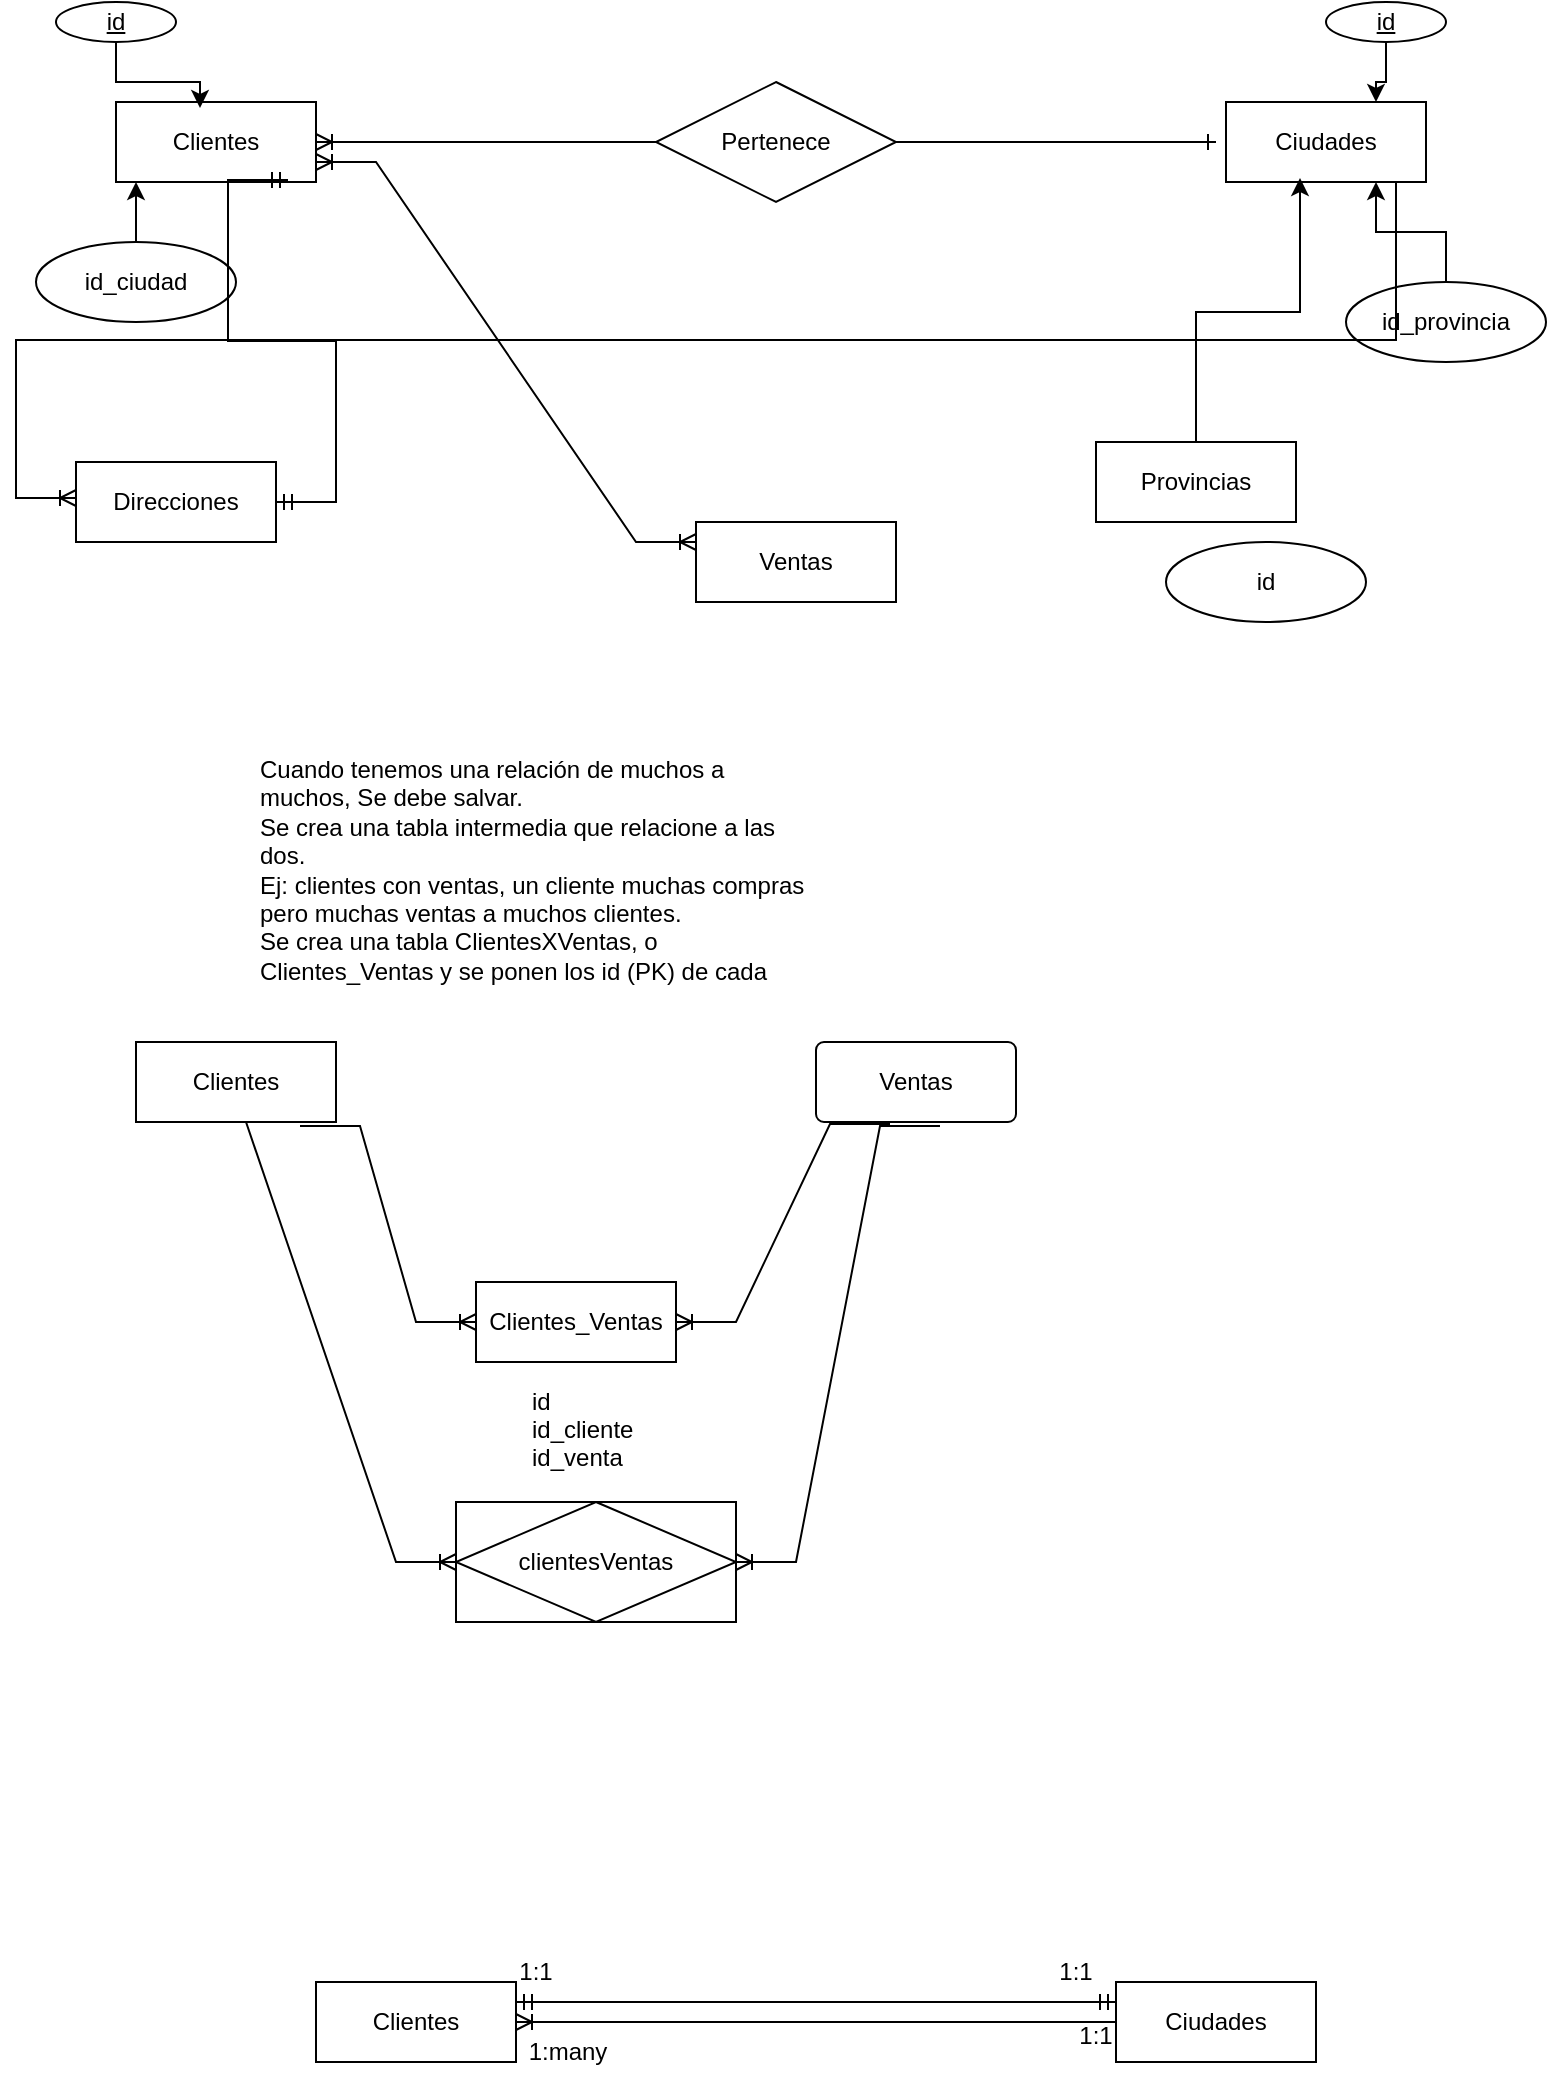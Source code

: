 <mxfile version="24.5.3" type="google">
  <diagram id="R2lEEEUBdFMjLlhIrx00" name="Page-1">
    <mxGraphModel grid="1" page="1" gridSize="10" guides="1" tooltips="1" connect="1" arrows="1" fold="1" pageScale="1" pageWidth="850" pageHeight="1100" math="0" shadow="0" extFonts="Permanent Marker^https://fonts.googleapis.com/css?family=Permanent+Marker">
      <root>
        <mxCell id="0" />
        <mxCell id="1" parent="0" />
        <mxCell id="eCG_tnwl1CViN85THhdX-1" value="&lt;div&gt;Clientes&lt;/div&gt;" style="whiteSpace=wrap;html=1;align=center;" vertex="1" parent="1">
          <mxGeometry x="50" y="-1040" width="100" height="40" as="geometry" />
        </mxCell>
        <mxCell id="eCG_tnwl1CViN85THhdX-2" value="Ciudades" style="whiteSpace=wrap;html=1;align=center;" vertex="1" parent="1">
          <mxGeometry x="605" y="-1040" width="100" height="40" as="geometry" />
        </mxCell>
        <mxCell id="eCG_tnwl1CViN85THhdX-4" value="id" style="ellipse;whiteSpace=wrap;html=1;align=center;fontStyle=4;" vertex="1" parent="1">
          <mxGeometry x="20" y="-1090" width="60" height="20" as="geometry" />
        </mxCell>
        <mxCell id="eCG_tnwl1CViN85THhdX-5" style="edgeStyle=orthogonalEdgeStyle;rounded=0;orthogonalLoop=1;jettySize=auto;html=1;entryX=0.42;entryY=0.075;entryDx=0;entryDy=0;entryPerimeter=0;" edge="1" parent="1" source="eCG_tnwl1CViN85THhdX-4" target="eCG_tnwl1CViN85THhdX-1">
          <mxGeometry relative="1" as="geometry" />
        </mxCell>
        <mxCell id="eCG_tnwl1CViN85THhdX-8" value="id_ciudad" style="ellipse;whiteSpace=wrap;html=1;align=center;" vertex="1" parent="1">
          <mxGeometry x="10" y="-970" width="100" height="40" as="geometry" />
        </mxCell>
        <mxCell id="eCG_tnwl1CViN85THhdX-9" style="edgeStyle=orthogonalEdgeStyle;rounded=0;orthogonalLoop=1;jettySize=auto;html=1;entryX=0.1;entryY=1;entryDx=0;entryDy=0;entryPerimeter=0;" edge="1" parent="1" source="eCG_tnwl1CViN85THhdX-8" target="eCG_tnwl1CViN85THhdX-1">
          <mxGeometry relative="1" as="geometry" />
        </mxCell>
        <mxCell id="eCG_tnwl1CViN85THhdX-13" style="edgeStyle=orthogonalEdgeStyle;rounded=0;orthogonalLoop=1;jettySize=auto;html=1;entryX=0.75;entryY=0;entryDx=0;entryDy=0;" edge="1" parent="1" source="eCG_tnwl1CViN85THhdX-10" target="eCG_tnwl1CViN85THhdX-2">
          <mxGeometry relative="1" as="geometry" />
        </mxCell>
        <mxCell id="eCG_tnwl1CViN85THhdX-10" value="id" style="ellipse;whiteSpace=wrap;html=1;align=center;fontStyle=4;" vertex="1" parent="1">
          <mxGeometry x="655" y="-1090" width="60" height="20" as="geometry" />
        </mxCell>
        <mxCell id="eCG_tnwl1CViN85THhdX-16" style="edgeStyle=orthogonalEdgeStyle;rounded=0;orthogonalLoop=1;jettySize=auto;html=1;entryX=0.75;entryY=1;entryDx=0;entryDy=0;" edge="1" parent="1" source="eCG_tnwl1CViN85THhdX-14" target="eCG_tnwl1CViN85THhdX-2">
          <mxGeometry relative="1" as="geometry" />
        </mxCell>
        <mxCell id="eCG_tnwl1CViN85THhdX-14" value="id_provincia" style="ellipse;whiteSpace=wrap;html=1;align=center;" vertex="1" parent="1">
          <mxGeometry x="665" y="-950" width="100" height="40" as="geometry" />
        </mxCell>
        <mxCell id="eCG_tnwl1CViN85THhdX-17" value="Provincias" style="whiteSpace=wrap;html=1;align=center;" vertex="1" parent="1">
          <mxGeometry x="540" y="-870" width="100" height="40" as="geometry" />
        </mxCell>
        <mxCell id="eCG_tnwl1CViN85THhdX-18" style="edgeStyle=orthogonalEdgeStyle;rounded=0;orthogonalLoop=1;jettySize=auto;html=1;entryX=0.37;entryY=0.95;entryDx=0;entryDy=0;entryPerimeter=0;" edge="1" parent="1" source="eCG_tnwl1CViN85THhdX-17" target="eCG_tnwl1CViN85THhdX-2">
          <mxGeometry relative="1" as="geometry" />
        </mxCell>
        <mxCell id="eCG_tnwl1CViN85THhdX-19" value="id" style="ellipse;whiteSpace=wrap;html=1;align=center;" vertex="1" parent="1">
          <mxGeometry x="575" y="-820" width="100" height="40" as="geometry" />
        </mxCell>
        <mxCell id="eCG_tnwl1CViN85THhdX-20" value="Pertenece" style="shape=rhombus;perimeter=rhombusPerimeter;whiteSpace=wrap;html=1;align=center;" vertex="1" parent="1">
          <mxGeometry x="320" y="-1050" width="120" height="60" as="geometry" />
        </mxCell>
        <mxCell id="eCG_tnwl1CViN85THhdX-21" value="" style="edgeStyle=entityRelationEdgeStyle;fontSize=12;html=1;endArrow=ERone;endFill=1;rounded=0;exitX=1;exitY=0.5;exitDx=0;exitDy=0;" edge="1" parent="1" source="eCG_tnwl1CViN85THhdX-20">
          <mxGeometry width="100" height="100" relative="1" as="geometry">
            <mxPoint x="410" y="-880" as="sourcePoint" />
            <mxPoint x="600" y="-1020" as="targetPoint" />
          </mxGeometry>
        </mxCell>
        <mxCell id="eCG_tnwl1CViN85THhdX-22" value="" style="edgeStyle=entityRelationEdgeStyle;fontSize=12;html=1;endArrow=ERoneToMany;rounded=0;entryX=1;entryY=0.5;entryDx=0;entryDy=0;exitX=0;exitY=0.5;exitDx=0;exitDy=0;" edge="1" parent="1" source="eCG_tnwl1CViN85THhdX-20" target="eCG_tnwl1CViN85THhdX-1">
          <mxGeometry width="100" height="100" relative="1" as="geometry">
            <mxPoint x="400" y="-880" as="sourcePoint" />
            <mxPoint x="500" y="-980" as="targetPoint" />
          </mxGeometry>
        </mxCell>
        <mxCell id="eCG_tnwl1CViN85THhdX-25" value="Direcciones" style="whiteSpace=wrap;html=1;align=center;" vertex="1" parent="1">
          <mxGeometry x="30" y="-860" width="100" height="40" as="geometry" />
        </mxCell>
        <mxCell id="eCG_tnwl1CViN85THhdX-26" value="" style="edgeStyle=entityRelationEdgeStyle;fontSize=12;html=1;endArrow=ERmandOne;startArrow=ERmandOne;rounded=0;entryX=0.86;entryY=0.975;entryDx=0;entryDy=0;entryPerimeter=0;exitX=1;exitY=0.5;exitDx=0;exitDy=0;" edge="1" parent="1" source="eCG_tnwl1CViN85THhdX-25" target="eCG_tnwl1CViN85THhdX-1">
          <mxGeometry width="100" height="100" relative="1" as="geometry">
            <mxPoint x="140" y="-840" as="sourcePoint" />
            <mxPoint x="140" y="-990" as="targetPoint" />
            <Array as="points">
              <mxPoint x="125" y="-1000" />
            </Array>
          </mxGeometry>
        </mxCell>
        <mxCell id="eCG_tnwl1CViN85THhdX-28" value="" style="edgeStyle=entityRelationEdgeStyle;fontSize=12;html=1;endArrow=ERoneToMany;rounded=0;entryX=0.65;entryY=-0.05;entryDx=0;entryDy=0;entryPerimeter=0;" edge="1" parent="1">
          <mxGeometry width="100" height="100" relative="1" as="geometry">
            <mxPoint x="660" y="-1000" as="sourcePoint" />
            <mxPoint x="30" y="-842" as="targetPoint" />
            <Array as="points">
              <mxPoint x="355" y="-860" />
            </Array>
          </mxGeometry>
        </mxCell>
        <mxCell id="eCG_tnwl1CViN85THhdX-29" value="Ventas" style="whiteSpace=wrap;html=1;align=center;" vertex="1" parent="1">
          <mxGeometry x="340" y="-830" width="100" height="40" as="geometry" />
        </mxCell>
        <mxCell id="eCG_tnwl1CViN85THhdX-30" value="" style="edgeStyle=entityRelationEdgeStyle;fontSize=12;html=1;endArrow=ERoneToMany;startArrow=ERoneToMany;rounded=0;entryX=0;entryY=0.25;entryDx=0;entryDy=0;exitX=1;exitY=0.75;exitDx=0;exitDy=0;" edge="1" parent="1" source="eCG_tnwl1CViN85THhdX-1" target="eCG_tnwl1CViN85THhdX-29">
          <mxGeometry width="100" height="100" relative="1" as="geometry">
            <mxPoint x="320" y="-880" as="sourcePoint" />
            <mxPoint x="420" y="-980" as="targetPoint" />
          </mxGeometry>
        </mxCell>
        <mxCell id="eCG_tnwl1CViN85THhdX-32" value="&lt;div&gt;Cuando tenemos una relación de muchos a muchos, Se debe salvar.&lt;/div&gt;&lt;div&gt;Se crea una tabla intermedia que relacione a las dos.&lt;/div&gt;&lt;div&gt;Ej: clientes con ventas, un cliente muchas compras pero muchas ventas a muchos clientes.&lt;/div&gt;&lt;div&gt;Se crea una tabla ClientesXVentas, o Clientes_Ventas y se ponen los id (PK) de cada tabla relacionada&lt;br&gt;&lt;/div&gt;" style="text;html=1;whiteSpace=wrap;overflow=hidden;rounded=0;" vertex="1" parent="1">
          <mxGeometry x="120" y="-720" width="280" height="120" as="geometry" />
        </mxCell>
        <mxCell id="eCG_tnwl1CViN85THhdX-33" value="Clientes" style="whiteSpace=wrap;html=1;align=center;" vertex="1" parent="1">
          <mxGeometry x="60" y="-570" width="100" height="40" as="geometry" />
        </mxCell>
        <mxCell id="eCG_tnwl1CViN85THhdX-34" value="&lt;div&gt;Ventas&lt;/div&gt;" style="rounded=1;arcSize=10;whiteSpace=wrap;html=1;align=center;" vertex="1" parent="1">
          <mxGeometry x="400" y="-570" width="100" height="40" as="geometry" />
        </mxCell>
        <mxCell id="eCG_tnwl1CViN85THhdX-36" value="Clientes_Ventas" style="whiteSpace=wrap;html=1;align=center;" vertex="1" parent="1">
          <mxGeometry x="230" y="-450" width="100" height="40" as="geometry" />
        </mxCell>
        <mxCell id="eCG_tnwl1CViN85THhdX-37" value="" style="edgeStyle=entityRelationEdgeStyle;fontSize=12;html=1;endArrow=ERoneToMany;rounded=0;exitX=0.25;exitY=1;exitDx=0;exitDy=0;entryX=0;entryY=0.5;entryDx=0;entryDy=0;" edge="1" parent="1" source="eCG_tnwl1CViN85THhdX-33" target="eCG_tnwl1CViN85THhdX-43">
          <mxGeometry width="100" height="100" relative="1" as="geometry">
            <mxPoint x="50" y="-410" as="sourcePoint" />
            <mxPoint x="170" y="-310" as="targetPoint" />
          </mxGeometry>
        </mxCell>
        <mxCell id="eCG_tnwl1CViN85THhdX-38" value="" style="edgeStyle=entityRelationEdgeStyle;fontSize=12;html=1;endArrow=ERoneToMany;rounded=0;exitX=0.37;exitY=1.025;exitDx=0;exitDy=0;entryX=1;entryY=0.5;entryDx=0;entryDy=0;exitPerimeter=0;" edge="1" parent="1" source="eCG_tnwl1CViN85THhdX-34" target="eCG_tnwl1CViN85THhdX-36">
          <mxGeometry width="100" height="100" relative="1" as="geometry">
            <mxPoint x="365" y="-510" as="sourcePoint" />
            <mxPoint x="485" y="-410" as="targetPoint" />
          </mxGeometry>
        </mxCell>
        <mxCell id="eCG_tnwl1CViN85THhdX-39" value="" style="shape=table;startSize=0;container=1;collapsible=1;childLayout=tableLayout;fixedRows=1;rowLines=0;fontStyle=0;align=center;resizeLast=1;strokeColor=none;fillColor=none;collapsible=0;whiteSpace=wrap;html=1;" vertex="1" parent="1">
          <mxGeometry x="220" y="-400" width="180" height="110" as="geometry" />
        </mxCell>
        <mxCell id="eCG_tnwl1CViN85THhdX-40" value="" style="shape=tableRow;horizontal=0;startSize=0;swimlaneHead=0;swimlaneBody=0;fillColor=none;collapsible=0;dropTarget=0;points=[[0,0.5],[1,0.5]];portConstraint=eastwest;top=0;left=0;right=0;bottom=0;" vertex="1" parent="eCG_tnwl1CViN85THhdX-39">
          <mxGeometry width="180" height="60" as="geometry" />
        </mxCell>
        <mxCell id="eCG_tnwl1CViN85THhdX-41" value="" style="shape=partialRectangle;connectable=0;fillColor=none;top=0;left=0;bottom=0;right=0;editable=1;overflow=hidden;" vertex="1" parent="eCG_tnwl1CViN85THhdX-40">
          <mxGeometry width="30" height="60" as="geometry">
            <mxRectangle width="30" height="60" as="alternateBounds" />
          </mxGeometry>
        </mxCell>
        <mxCell id="eCG_tnwl1CViN85THhdX-42" value="id&#xa;id_cliente&#xa;id_venta&#xa;" style="shape=partialRectangle;connectable=0;fillColor=none;top=0;left=0;bottom=0;right=0;align=left;spacingLeft=6;overflow=hidden;" vertex="1" parent="eCG_tnwl1CViN85THhdX-40">
          <mxGeometry x="30" width="150" height="60" as="geometry">
            <mxRectangle width="150" height="60" as="alternateBounds" />
          </mxGeometry>
        </mxCell>
        <mxCell id="eCG_tnwl1CViN85THhdX-43" value="clientesVentas" style="shape=associativeEntity;whiteSpace=wrap;html=1;align=center;" vertex="1" parent="1">
          <mxGeometry x="220" y="-340" width="140" height="60" as="geometry" />
        </mxCell>
        <mxCell id="eCG_tnwl1CViN85THhdX-44" value="" style="edgeStyle=entityRelationEdgeStyle;fontSize=12;html=1;endArrow=ERoneToMany;rounded=0;exitX=0.82;exitY=1.05;exitDx=0;exitDy=0;entryX=0;entryY=0.5;entryDx=0;entryDy=0;exitPerimeter=0;" edge="1" parent="1" source="eCG_tnwl1CViN85THhdX-33" target="eCG_tnwl1CViN85THhdX-36">
          <mxGeometry width="100" height="100" relative="1" as="geometry">
            <mxPoint x="120" y="-520" as="sourcePoint" />
            <mxPoint x="240" y="-420" as="targetPoint" />
          </mxGeometry>
        </mxCell>
        <mxCell id="eCG_tnwl1CViN85THhdX-45" value="" style="edgeStyle=entityRelationEdgeStyle;fontSize=12;html=1;endArrow=ERoneToMany;rounded=0;exitX=0.62;exitY=1.05;exitDx=0;exitDy=0;entryX=1;entryY=0.5;entryDx=0;entryDy=0;exitPerimeter=0;" edge="1" parent="1" source="eCG_tnwl1CViN85THhdX-34" target="eCG_tnwl1CViN85THhdX-43">
          <mxGeometry width="100" height="100" relative="1" as="geometry">
            <mxPoint x="510" y="-400" as="sourcePoint" />
            <mxPoint x="403" y="-301" as="targetPoint" />
          </mxGeometry>
        </mxCell>
        <mxCell id="eCG_tnwl1CViN85THhdX-46" value="Clientes" style="whiteSpace=wrap;html=1;align=center;" vertex="1" parent="1">
          <mxGeometry x="150" y="-100" width="100" height="40" as="geometry" />
        </mxCell>
        <mxCell id="eCG_tnwl1CViN85THhdX-47" value="Ciudades" style="whiteSpace=wrap;html=1;align=center;" vertex="1" parent="1">
          <mxGeometry x="550" y="-100" width="100" height="40" as="geometry" />
        </mxCell>
        <mxCell id="eCG_tnwl1CViN85THhdX-50" value="" style="edgeStyle=entityRelationEdgeStyle;fontSize=12;html=1;endArrow=ERoneToMany;rounded=0;exitX=0;exitY=0.5;exitDx=0;exitDy=0;entryX=1;entryY=0.5;entryDx=0;entryDy=0;" edge="1" parent="1" source="eCG_tnwl1CViN85THhdX-47" target="eCG_tnwl1CViN85THhdX-46">
          <mxGeometry width="100" height="100" relative="1" as="geometry">
            <mxPoint x="260" y="-120" as="sourcePoint" />
            <mxPoint x="360" y="-220" as="targetPoint" />
          </mxGeometry>
        </mxCell>
        <mxCell id="eCG_tnwl1CViN85THhdX-51" value="" style="edgeStyle=entityRelationEdgeStyle;fontSize=12;html=1;endArrow=ERmandOne;startArrow=ERmandOne;rounded=0;exitX=1;exitY=0.25;exitDx=0;exitDy=0;entryX=0;entryY=0.25;entryDx=0;entryDy=0;" edge="1" parent="1" source="eCG_tnwl1CViN85THhdX-46" target="eCG_tnwl1CViN85THhdX-47">
          <mxGeometry width="100" height="100" relative="1" as="geometry">
            <mxPoint x="260" y="-120" as="sourcePoint" />
            <mxPoint x="540" y="-120" as="targetPoint" />
          </mxGeometry>
        </mxCell>
        <mxCell id="eCG_tnwl1CViN85THhdX-56" value="1:1" style="text;html=1;align=center;verticalAlign=middle;whiteSpace=wrap;rounded=0;" vertex="1" parent="1">
          <mxGeometry x="500" y="-120" width="60" height="30" as="geometry" />
        </mxCell>
        <mxCell id="eCG_tnwl1CViN85THhdX-57" value="1:1" style="text;html=1;align=center;verticalAlign=middle;whiteSpace=wrap;rounded=0;" vertex="1" parent="1">
          <mxGeometry x="230" y="-120" width="60" height="30" as="geometry" />
        </mxCell>
        <mxCell id="eCG_tnwl1CViN85THhdX-58" value="1:1" style="text;html=1;align=center;verticalAlign=middle;whiteSpace=wrap;rounded=0;" vertex="1" parent="1">
          <mxGeometry x="510" y="-88" width="60" height="30" as="geometry" />
        </mxCell>
        <mxCell id="eCG_tnwl1CViN85THhdX-59" value="1:many" style="text;html=1;align=center;verticalAlign=middle;whiteSpace=wrap;rounded=0;" vertex="1" parent="1">
          <mxGeometry x="246" y="-80" width="60" height="30" as="geometry" />
        </mxCell>
      </root>
    </mxGraphModel>
  </diagram>
</mxfile>
